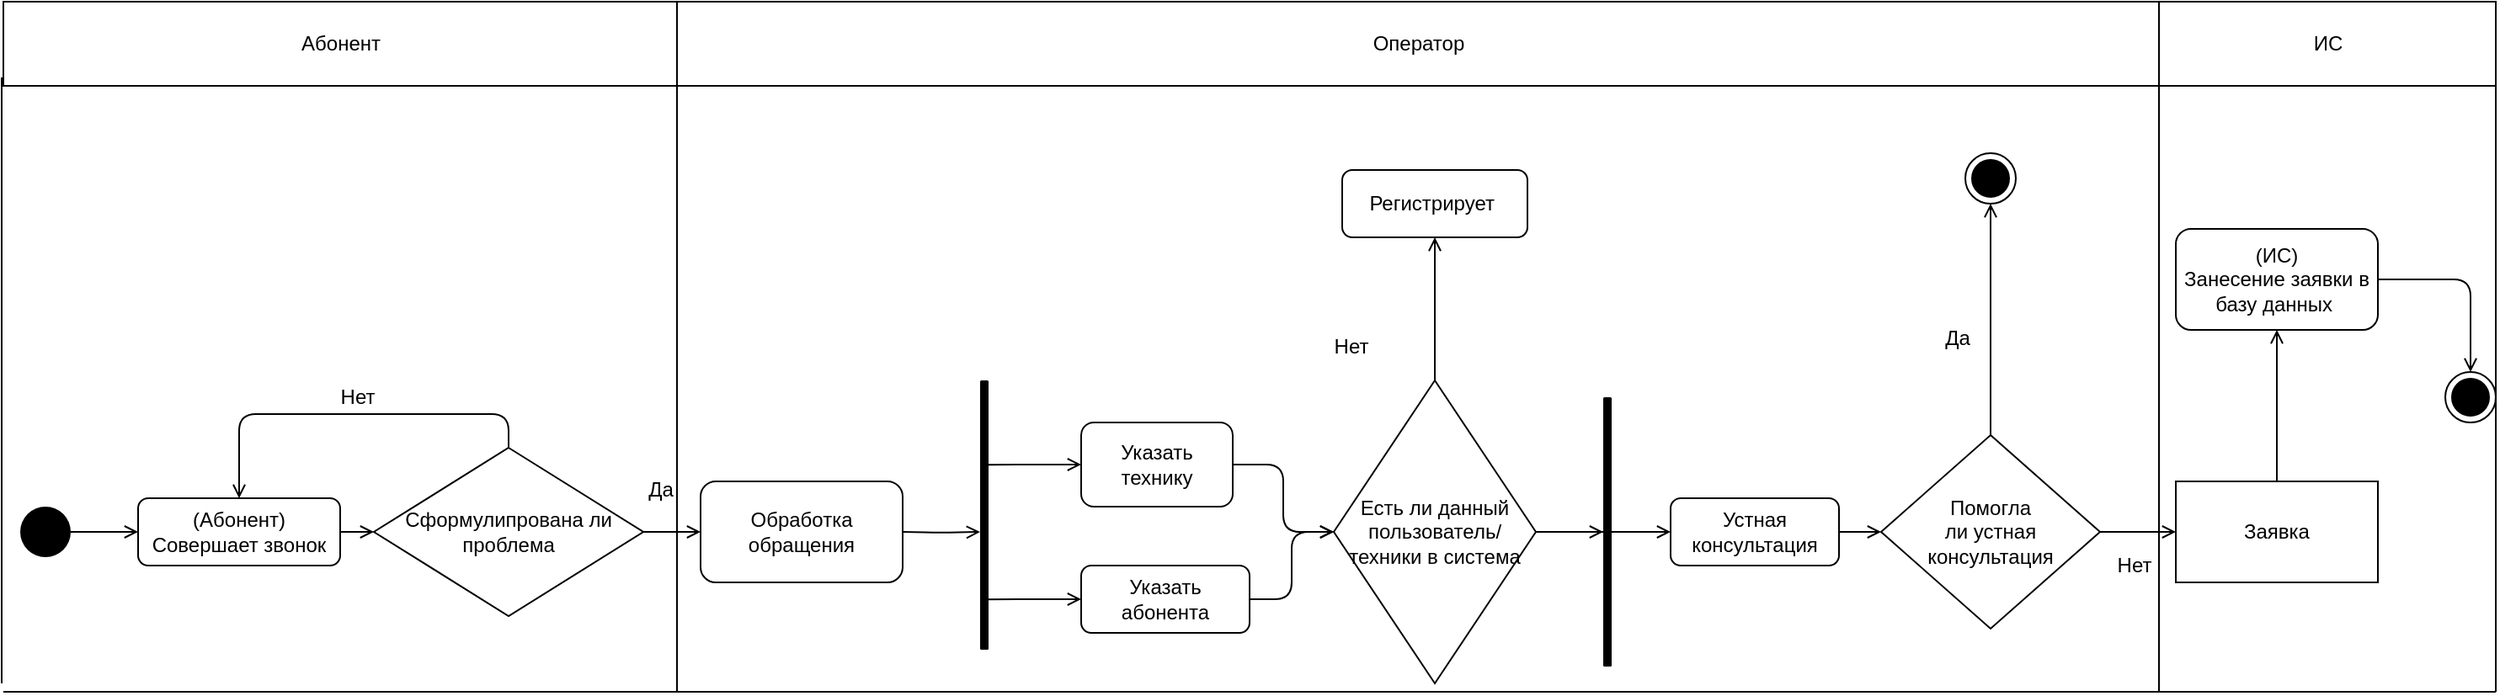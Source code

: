 <mxfile version="14.1.2" type="github" pages="4">
  <diagram id="dMZ0kmUw3PBsIGC8fK4_" name="Страница 1">
    <mxGraphModel dx="2013" dy="645" grid="1" gridSize="10" guides="1" tooltips="1" connect="1" arrows="1" fold="1" page="1" pageScale="1" pageWidth="827" pageHeight="1169" math="0" shadow="0">
      <root>
        <mxCell id="0" />
        <mxCell id="1" parent="0" />
        <mxCell id="kbv3keUjFInM8lNe4cfh-9" style="edgeStyle=orthogonalEdgeStyle;curved=0;rounded=1;sketch=0;orthogonalLoop=1;jettySize=auto;html=1;exitX=1;exitY=0.5;exitDx=0;exitDy=0;entryX=0;entryY=0.5;entryDx=0;entryDy=0;endArrow=open;endFill=0;" parent="1" source="kbv3keUjFInM8lNe4cfh-7" target="kbv3keUjFInM8lNe4cfh-8" edge="1">
          <mxGeometry relative="1" as="geometry" />
        </mxCell>
        <mxCell id="kbv3keUjFInM8lNe4cfh-7" value="(Абонент)&lt;br&gt;Совершает звонок" style="rounded=1;whiteSpace=wrap;html=1;" parent="1" vertex="1">
          <mxGeometry x="80" y="565" width="120" height="40" as="geometry" />
        </mxCell>
        <mxCell id="kbv3keUjFInM8lNe4cfh-10" style="edgeStyle=orthogonalEdgeStyle;curved=0;rounded=1;sketch=0;orthogonalLoop=1;jettySize=auto;html=1;exitX=1;exitY=0.5;exitDx=0;exitDy=0;endArrow=open;endFill=0;entryX=0;entryY=0.5;entryDx=0;entryDy=0;" parent="1" source="kbv3keUjFInM8lNe4cfh-8" target="kbv3keUjFInM8lNe4cfh-11" edge="1">
          <mxGeometry relative="1" as="geometry">
            <mxPoint x="440" y="340" as="targetPoint" />
          </mxGeometry>
        </mxCell>
        <mxCell id="kbv3keUjFInM8lNe4cfh-15" style="edgeStyle=orthogonalEdgeStyle;curved=0;rounded=1;sketch=0;orthogonalLoop=1;jettySize=auto;html=1;exitX=0.5;exitY=0;exitDx=0;exitDy=0;entryX=0.5;entryY=0;entryDx=0;entryDy=0;endArrow=open;endFill=0;" parent="1" source="kbv3keUjFInM8lNe4cfh-8" target="kbv3keUjFInM8lNe4cfh-7" edge="1">
          <mxGeometry relative="1" as="geometry" />
        </mxCell>
        <mxCell id="kbv3keUjFInM8lNe4cfh-8" value="Сформулипрована ли проблема" style="rhombus;whiteSpace=wrap;html=1;" parent="1" vertex="1">
          <mxGeometry x="220" y="535" width="160" height="100" as="geometry" />
        </mxCell>
        <mxCell id="kbv3keUjFInM8lNe4cfh-11" value="Обработка обращения" style="rounded=1;whiteSpace=wrap;html=1;sketch=0;" parent="1" vertex="1">
          <mxGeometry x="414" y="555" width="120" height="60" as="geometry" />
        </mxCell>
        <mxCell id="kbv3keUjFInM8lNe4cfh-20" style="edgeStyle=orthogonalEdgeStyle;curved=0;rounded=1;sketch=0;orthogonalLoop=1;jettySize=auto;html=1;exitX=1;exitY=0.5;exitDx=0;exitDy=0;entryX=0;entryY=0.5;entryDx=0;entryDy=0;endArrow=open;endFill=0;" parent="1" source="kbv3keUjFInM8lNe4cfh-51" target="kbv3keUjFInM8lNe4cfh-7" edge="1">
          <mxGeometry relative="1" as="geometry">
            <mxPoint x="100" y="660.0" as="sourcePoint" />
          </mxGeometry>
        </mxCell>
        <mxCell id="kbv3keUjFInM8lNe4cfh-80" value="" style="edgeStyle=orthogonalEdgeStyle;curved=0;rounded=1;sketch=0;orthogonalLoop=1;jettySize=auto;html=1;startArrow=open;startFill=0;endArrow=none;endFill=0;" parent="1" target="kbv3keUjFInM8lNe4cfh-11" edge="1">
          <mxGeometry relative="1" as="geometry">
            <mxPoint x="580" y="585" as="sourcePoint" />
          </mxGeometry>
        </mxCell>
        <mxCell id="kbv3keUjFInM8lNe4cfh-22" value="" style="html=1;points=[];perimeter=orthogonalPerimeter;fillColor=#000000;strokeColor=none;rounded=1;sketch=0;" parent="1" vertex="1">
          <mxGeometry x="580" y="495" width="5" height="160" as="geometry" />
        </mxCell>
        <mxCell id="kbv3keUjFInM8lNe4cfh-29" style="edgeStyle=orthogonalEdgeStyle;curved=0;rounded=1;sketch=0;orthogonalLoop=1;jettySize=auto;html=1;exitX=0;exitY=0.5;exitDx=0;exitDy=0;entryX=1;entryY=0.313;entryDx=0;entryDy=0;entryPerimeter=0;endArrow=none;endFill=0;startArrow=open;startFill=0;" parent="1" source="kbv3keUjFInM8lNe4cfh-25" target="kbv3keUjFInM8lNe4cfh-22" edge="1">
          <mxGeometry relative="1" as="geometry" />
        </mxCell>
        <mxCell id="kbv3keUjFInM8lNe4cfh-34" style="edgeStyle=orthogonalEdgeStyle;curved=0;rounded=1;sketch=0;orthogonalLoop=1;jettySize=auto;html=1;exitX=1;exitY=0.5;exitDx=0;exitDy=0;startArrow=none;startFill=0;endArrow=open;endFill=0;" parent="1" source="kbv3keUjFInM8lNe4cfh-25" target="kbv3keUjFInM8lNe4cfh-32" edge="1">
          <mxGeometry relative="1" as="geometry" />
        </mxCell>
        <mxCell id="kbv3keUjFInM8lNe4cfh-25" value="Указать технику" style="rounded=1;whiteSpace=wrap;html=1;sketch=0;" parent="1" vertex="1">
          <mxGeometry x="640" y="520" width="90" height="50" as="geometry" />
        </mxCell>
        <mxCell id="kbv3keUjFInM8lNe4cfh-28" style="edgeStyle=orthogonalEdgeStyle;curved=0;rounded=1;sketch=0;orthogonalLoop=1;jettySize=auto;html=1;exitX=0;exitY=0.5;exitDx=0;exitDy=0;entryX=0.8;entryY=0.813;entryDx=0;entryDy=0;entryPerimeter=0;endArrow=none;endFill=0;startArrow=open;startFill=0;" parent="1" source="kbv3keUjFInM8lNe4cfh-27" target="kbv3keUjFInM8lNe4cfh-22" edge="1">
          <mxGeometry relative="1" as="geometry" />
        </mxCell>
        <mxCell id="kbv3keUjFInM8lNe4cfh-35" style="edgeStyle=orthogonalEdgeStyle;curved=0;rounded=1;sketch=0;orthogonalLoop=1;jettySize=auto;html=1;exitX=1;exitY=0.5;exitDx=0;exitDy=0;entryX=0;entryY=0.5;entryDx=0;entryDy=0;startArrow=none;startFill=0;endArrow=open;endFill=0;" parent="1" source="kbv3keUjFInM8lNe4cfh-27" target="kbv3keUjFInM8lNe4cfh-32" edge="1">
          <mxGeometry relative="1" as="geometry" />
        </mxCell>
        <mxCell id="kbv3keUjFInM8lNe4cfh-27" value="Указать абонента" style="rounded=1;whiteSpace=wrap;html=1;sketch=0;" parent="1" vertex="1">
          <mxGeometry x="640" y="605" width="100" height="40" as="geometry" />
        </mxCell>
        <mxCell id="kbv3keUjFInM8lNe4cfh-37" style="edgeStyle=orthogonalEdgeStyle;curved=0;rounded=1;sketch=0;orthogonalLoop=1;jettySize=auto;html=1;exitX=0.5;exitY=0;exitDx=0;exitDy=0;entryX=0.5;entryY=1;entryDx=0;entryDy=0;startArrow=none;startFill=0;endArrow=open;endFill=0;" parent="1" source="kbv3keUjFInM8lNe4cfh-32" target="kbv3keUjFInM8lNe4cfh-36" edge="1">
          <mxGeometry relative="1" as="geometry" />
        </mxCell>
        <mxCell id="kbv3keUjFInM8lNe4cfh-39" style="edgeStyle=orthogonalEdgeStyle;curved=0;rounded=1;sketch=0;orthogonalLoop=1;jettySize=auto;html=1;exitX=1;exitY=0.5;exitDx=0;exitDy=0;startArrow=none;startFill=0;endArrow=open;endFill=0;" parent="1" edge="1">
          <mxGeometry relative="1" as="geometry">
            <mxPoint x="1070" y="585" as="targetPoint" />
            <mxPoint x="1070" y="585" as="sourcePoint" />
          </mxGeometry>
        </mxCell>
        <mxCell id="kbv3keUjFInM8lNe4cfh-32" value="Есть ли данный пользователь/техники в система" style="rhombus;whiteSpace=wrap;html=1;" parent="1" vertex="1">
          <mxGeometry x="790" y="495" width="120" height="180" as="geometry" />
        </mxCell>
        <mxCell id="kbv3keUjFInM8lNe4cfh-36" value="Регистрирует&amp;nbsp;" style="rounded=1;whiteSpace=wrap;html=1;sketch=0;" parent="1" vertex="1">
          <mxGeometry x="795" y="370" width="110" height="40" as="geometry" />
        </mxCell>
        <mxCell id="kbv3keUjFInM8lNe4cfh-38" value="Нет" style="text;html=1;align=center;verticalAlign=middle;resizable=0;points=[];autosize=1;" parent="1" vertex="1">
          <mxGeometry x="780" y="465" width="40" height="20" as="geometry" />
        </mxCell>
        <mxCell id="kbv3keUjFInM8lNe4cfh-74" value="" style="edgeStyle=orthogonalEdgeStyle;curved=0;rounded=1;sketch=0;orthogonalLoop=1;jettySize=auto;html=1;startArrow=open;startFill=0;endArrow=none;endFill=0;" parent="1" source="kbv3keUjFInM8lNe4cfh-40" target="kbv3keUjFInM8lNe4cfh-32" edge="1">
          <mxGeometry relative="1" as="geometry" />
        </mxCell>
        <mxCell id="kbv3keUjFInM8lNe4cfh-40" value="" style="html=1;points=[];perimeter=orthogonalPerimeter;fillColor=#000000;strokeColor=none;rounded=1;sketch=0;" parent="1" vertex="1">
          <mxGeometry x="950" y="505" width="5" height="160" as="geometry" />
        </mxCell>
        <mxCell id="kbv3keUjFInM8lNe4cfh-56" style="edgeStyle=orthogonalEdgeStyle;curved=0;rounded=1;sketch=0;orthogonalLoop=1;jettySize=auto;html=1;exitX=0.5;exitY=0;exitDx=0;exitDy=0;entryX=0.5;entryY=1;entryDx=0;entryDy=0;startArrow=none;startFill=0;endArrow=open;endFill=0;" parent="1" source="kbv3keUjFInM8lNe4cfh-41" target="kbv3keUjFInM8lNe4cfh-55" edge="1">
          <mxGeometry relative="1" as="geometry" />
        </mxCell>
        <mxCell id="kbv3keUjFInM8lNe4cfh-79" value="" style="edgeStyle=orthogonalEdgeStyle;curved=0;rounded=1;sketch=0;orthogonalLoop=1;jettySize=auto;html=1;startArrow=open;startFill=0;endArrow=none;endFill=0;" parent="1" source="kbv3keUjFInM8lNe4cfh-41" target="kbv3keUjFInM8lNe4cfh-44" edge="1">
          <mxGeometry relative="1" as="geometry" />
        </mxCell>
        <mxCell id="kbv3keUjFInM8lNe4cfh-41" value="Заявка" style="rounded=0;whiteSpace=wrap;html=1;sketch=0;" parent="1" vertex="1">
          <mxGeometry x="1290" y="555" width="120" height="60" as="geometry" />
        </mxCell>
        <mxCell id="kbv3keUjFInM8lNe4cfh-46" style="edgeStyle=orthogonalEdgeStyle;curved=0;rounded=1;sketch=0;orthogonalLoop=1;jettySize=auto;html=1;exitX=0.5;exitY=0;exitDx=0;exitDy=0;startArrow=none;startFill=0;endArrow=open;endFill=0;entryX=0.5;entryY=1;entryDx=0;entryDy=0;" parent="1" source="kbv3keUjFInM8lNe4cfh-44" target="kbv3keUjFInM8lNe4cfh-47" edge="1">
          <mxGeometry relative="1" as="geometry">
            <mxPoint x="1310" y="440" as="targetPoint" />
          </mxGeometry>
        </mxCell>
        <mxCell id="kbv3keUjFInM8lNe4cfh-47" value="" style="ellipse;html=1;shape=endState;fillColor=#000000;strokeColor=#000000;rounded=1;sketch=0;" parent="1" vertex="1">
          <mxGeometry x="1165" y="360" width="30" height="30" as="geometry" />
        </mxCell>
        <mxCell id="kbv3keUjFInM8lNe4cfh-50" value="Нет" style="text;html=1;align=center;verticalAlign=middle;resizable=0;points=[];autosize=1;" parent="1" vertex="1">
          <mxGeometry x="1245" y="595" width="40" height="20" as="geometry" />
        </mxCell>
        <mxCell id="kbv3keUjFInM8lNe4cfh-51" value="" style="ellipse;fillColor=#000000;strokeColor=none;rounded=0;sketch=0;" parent="1" vertex="1">
          <mxGeometry x="10" y="570" width="30" height="30" as="geometry" />
        </mxCell>
        <mxCell id="kbv3keUjFInM8lNe4cfh-76" value="" style="edgeStyle=orthogonalEdgeStyle;curved=0;rounded=1;sketch=0;orthogonalLoop=1;jettySize=auto;html=1;startArrow=open;startFill=0;endArrow=none;endFill=0;" parent="1" source="kbv3keUjFInM8lNe4cfh-44" target="kbv3keUjFInM8lNe4cfh-73" edge="1">
          <mxGeometry relative="1" as="geometry" />
        </mxCell>
        <mxCell id="kbv3keUjFInM8lNe4cfh-44" value="Помогла&lt;br&gt;ли устная консультация" style="rhombus;whiteSpace=wrap;html=1;" parent="1" vertex="1">
          <mxGeometry x="1115" y="527.5" width="130" height="115" as="geometry" />
        </mxCell>
        <mxCell id="kbv3keUjFInM8lNe4cfh-55" value="(ИС)&lt;br&gt;Занесение заявки в базу данных&amp;nbsp;" style="rounded=1;whiteSpace=wrap;html=1;sketch=0;" parent="1" vertex="1">
          <mxGeometry x="1290" y="405" width="120" height="60" as="geometry" />
        </mxCell>
        <mxCell id="kbv3keUjFInM8lNe4cfh-58" value="" style="ellipse;html=1;shape=endState;fillColor=#000000;strokeColor=#000000;rounded=1;sketch=0;" parent="1" vertex="1">
          <mxGeometry x="1450" y="490" width="30" height="30" as="geometry" />
        </mxCell>
        <mxCell id="kbv3keUjFInM8lNe4cfh-59" style="edgeStyle=orthogonalEdgeStyle;curved=0;rounded=1;sketch=0;orthogonalLoop=1;jettySize=auto;html=1;exitX=1;exitY=0.5;exitDx=0;exitDy=0;startArrow=none;startFill=0;endArrow=open;endFill=0;" parent="1" source="kbv3keUjFInM8lNe4cfh-55" target="kbv3keUjFInM8lNe4cfh-58" edge="1">
          <mxGeometry relative="1" as="geometry">
            <mxPoint x="1440" y="509.714" as="targetPoint" />
            <mxPoint x="1360" y="510" as="sourcePoint" />
          </mxGeometry>
        </mxCell>
        <mxCell id="kbv3keUjFInM8lNe4cfh-61" value="Абонент" style="html=1;rounded=0;sketch=0;" parent="1" vertex="1">
          <mxGeometry y="270" width="400" height="50" as="geometry" />
        </mxCell>
        <mxCell id="kbv3keUjFInM8lNe4cfh-63" value="Да" style="text;html=1;align=center;verticalAlign=middle;resizable=0;points=[];autosize=1;" parent="1" vertex="1">
          <mxGeometry x="375" y="550" width="30" height="20" as="geometry" />
        </mxCell>
        <mxCell id="kbv3keUjFInM8lNe4cfh-64" value="Нет" style="text;html=1;align=center;verticalAlign=middle;resizable=0;points=[];autosize=1;" parent="1" vertex="1">
          <mxGeometry x="190" y="495" width="40" height="20" as="geometry" />
        </mxCell>
        <mxCell id="kbv3keUjFInM8lNe4cfh-65" value="Оператор" style="html=1;rounded=0;sketch=0;" parent="1" vertex="1">
          <mxGeometry x="400" y="270" width="880" height="50" as="geometry" />
        </mxCell>
        <mxCell id="kbv3keUjFInM8lNe4cfh-72" value="ИС" style="html=1;rounded=0;sketch=0;" parent="1" vertex="1">
          <mxGeometry x="1280" y="270" width="200" height="50" as="geometry" />
        </mxCell>
        <mxCell id="kbv3keUjFInM8lNe4cfh-75" value="" style="edgeStyle=orthogonalEdgeStyle;curved=0;rounded=1;sketch=0;orthogonalLoop=1;jettySize=auto;html=1;startArrow=open;startFill=0;endArrow=none;endFill=0;" parent="1" source="kbv3keUjFInM8lNe4cfh-73" target="kbv3keUjFInM8lNe4cfh-32" edge="1">
          <mxGeometry relative="1" as="geometry" />
        </mxCell>
        <mxCell id="kbv3keUjFInM8lNe4cfh-73" value="Устная консультация" style="rounded=1;whiteSpace=wrap;html=1;sketch=0;" parent="1" vertex="1">
          <mxGeometry x="990" y="565" width="100" height="40" as="geometry" />
        </mxCell>
        <mxCell id="kbv3keUjFInM8lNe4cfh-78" value="Да" style="text;html=1;align=center;verticalAlign=middle;resizable=0;points=[];autosize=1;" parent="1" vertex="1">
          <mxGeometry x="1145" y="460" width="30" height="20" as="geometry" />
        </mxCell>
        <mxCell id="kbv3keUjFInM8lNe4cfh-83" value="" style="endArrow=none;html=1;entryX=0;entryY=1;entryDx=0;entryDy=0;" parent="1" target="kbv3keUjFInM8lNe4cfh-65" edge="1">
          <mxGeometry width="50" height="50" relative="1" as="geometry">
            <mxPoint x="400" y="680" as="sourcePoint" />
            <mxPoint x="540" y="450" as="targetPoint" />
          </mxGeometry>
        </mxCell>
        <mxCell id="kbv3keUjFInM8lNe4cfh-84" value="" style="endArrow=none;html=1;entryX=0;entryY=1;entryDx=0;entryDy=0;" parent="1" edge="1">
          <mxGeometry width="50" height="50" relative="1" as="geometry">
            <mxPoint x="-1" y="675.0" as="sourcePoint" />
            <mxPoint x="-1" y="315" as="targetPoint" />
          </mxGeometry>
        </mxCell>
        <mxCell id="kbv3keUjFInM8lNe4cfh-85" value="" style="endArrow=none;html=1;entryX=0;entryY=1;entryDx=0;entryDy=0;" parent="1" edge="1">
          <mxGeometry width="50" height="50" relative="1" as="geometry">
            <mxPoint x="1280" y="680.0" as="sourcePoint" />
            <mxPoint x="1280" y="320" as="targetPoint" />
          </mxGeometry>
        </mxCell>
        <mxCell id="kbv3keUjFInM8lNe4cfh-86" value="" style="endArrow=none;html=1;entryX=0;entryY=1;entryDx=0;entryDy=0;" parent="1" edge="1">
          <mxGeometry width="50" height="50" relative="1" as="geometry">
            <mxPoint x="1480" y="680.0" as="sourcePoint" />
            <mxPoint x="1480" y="320" as="targetPoint" />
          </mxGeometry>
        </mxCell>
        <mxCell id="kbv3keUjFInM8lNe4cfh-87" value="" style="endArrow=none;html=1;" parent="1" edge="1">
          <mxGeometry width="50" height="50" relative="1" as="geometry">
            <mxPoint y="680" as="sourcePoint" />
            <mxPoint x="1480" y="680" as="targetPoint" />
          </mxGeometry>
        </mxCell>
      </root>
    </mxGraphModel>
  </diagram>
  <diagram id="2aEOWQZ2vACusORc6lci" name="Страница 2">
    <mxGraphModel dx="1186" dy="645" grid="1" gridSize="10" guides="1" tooltips="1" connect="1" arrows="1" fold="1" page="1" pageScale="1" pageWidth="827" pageHeight="1169" math="0" shadow="0">
      <root>
        <mxCell id="OSRMty_R7psP0_w_z1_h-0" />
        <mxCell id="OSRMty_R7psP0_w_z1_h-1" parent="OSRMty_R7psP0_w_z1_h-0" />
        <mxCell id="i46qUyYU0RwxoxC5pdWs-0" style="edgeStyle=orthogonalEdgeStyle;curved=0;rounded=1;sketch=0;orthogonalLoop=1;jettySize=auto;html=1;exitX=1;exitY=0.5;exitDx=0;exitDy=0;entryX=0;entryY=0.5;entryDx=0;entryDy=0;endArrow=open;endFill=0;" edge="1" parent="OSRMty_R7psP0_w_z1_h-1" source="i46qUyYU0RwxoxC5pdWs-1" target="i46qUyYU0RwxoxC5pdWs-3">
          <mxGeometry relative="1" as="geometry" />
        </mxCell>
        <mxCell id="i46qUyYU0RwxoxC5pdWs-1" value="(Абонент)&lt;br&gt;Совершает звонок" style="rounded=1;whiteSpace=wrap;html=1;" vertex="1" parent="OSRMty_R7psP0_w_z1_h-1">
          <mxGeometry x="230" y="320" width="120" height="40" as="geometry" />
        </mxCell>
        <mxCell id="i46qUyYU0RwxoxC5pdWs-2" style="edgeStyle=orthogonalEdgeStyle;curved=0;rounded=1;sketch=0;orthogonalLoop=1;jettySize=auto;html=1;exitX=0.5;exitY=0;exitDx=0;exitDy=0;entryX=0.5;entryY=0;entryDx=0;entryDy=0;endArrow=open;endFill=0;" edge="1" parent="OSRMty_R7psP0_w_z1_h-1" source="i46qUyYU0RwxoxC5pdWs-3" target="i46qUyYU0RwxoxC5pdWs-1">
          <mxGeometry relative="1" as="geometry" />
        </mxCell>
        <mxCell id="i46qUyYU0RwxoxC5pdWs-3" value="Сформулипрована ли проблема" style="rhombus;whiteSpace=wrap;html=1;" vertex="1" parent="OSRMty_R7psP0_w_z1_h-1">
          <mxGeometry x="370" y="290" width="160" height="100" as="geometry" />
        </mxCell>
        <mxCell id="i46qUyYU0RwxoxC5pdWs-4" style="edgeStyle=orthogonalEdgeStyle;curved=0;rounded=1;sketch=0;orthogonalLoop=1;jettySize=auto;html=1;exitX=1;exitY=0.5;exitDx=0;exitDy=0;entryX=0;entryY=0.5;entryDx=0;entryDy=0;endArrow=open;endFill=0;" edge="1" parent="OSRMty_R7psP0_w_z1_h-1" target="i46qUyYU0RwxoxC5pdWs-1">
          <mxGeometry relative="1" as="geometry">
            <mxPoint x="190" y="340" as="sourcePoint" />
          </mxGeometry>
        </mxCell>
        <mxCell id="i46qUyYU0RwxoxC5pdWs-5" value="Нет" style="text;html=1;align=center;verticalAlign=middle;resizable=0;points=[];autosize=1;" vertex="1" parent="OSRMty_R7psP0_w_z1_h-1">
          <mxGeometry x="340" y="250" width="40" height="20" as="geometry" />
        </mxCell>
        <mxCell id="oHsRJ-2U7GzlZ_MLyaQh-0" style="edgeStyle=orthogonalEdgeStyle;curved=0;rounded=1;sketch=0;orthogonalLoop=1;jettySize=auto;html=1;exitX=1;exitY=0.5;exitDx=0;exitDy=0;entryX=0;entryY=0.5;entryDx=0;entryDy=0;endArrow=open;endFill=0;" edge="1" parent="OSRMty_R7psP0_w_z1_h-1" source="oHsRJ-2U7GzlZ_MLyaQh-1" target="oHsRJ-2U7GzlZ_MLyaQh-3">
          <mxGeometry relative="1" as="geometry" />
        </mxCell>
        <mxCell id="oHsRJ-2U7GzlZ_MLyaQh-1" value="(Абонент)&lt;br&gt;Совершает звонок" style="rounded=1;whiteSpace=wrap;html=1;" vertex="1" parent="OSRMty_R7psP0_w_z1_h-1">
          <mxGeometry x="230" y="320" width="120" height="40" as="geometry" />
        </mxCell>
        <mxCell id="oHsRJ-2U7GzlZ_MLyaQh-2" style="edgeStyle=orthogonalEdgeStyle;curved=0;rounded=1;sketch=0;orthogonalLoop=1;jettySize=auto;html=1;exitX=0.5;exitY=0;exitDx=0;exitDy=0;entryX=0.5;entryY=0;entryDx=0;entryDy=0;endArrow=open;endFill=0;" edge="1" parent="OSRMty_R7psP0_w_z1_h-1" source="oHsRJ-2U7GzlZ_MLyaQh-3" target="oHsRJ-2U7GzlZ_MLyaQh-1">
          <mxGeometry relative="1" as="geometry" />
        </mxCell>
        <mxCell id="oHsRJ-2U7GzlZ_MLyaQh-3" value="Сформулипрована ли проблема" style="rhombus;whiteSpace=wrap;html=1;" vertex="1" parent="OSRMty_R7psP0_w_z1_h-1">
          <mxGeometry x="370" y="290" width="160" height="100" as="geometry" />
        </mxCell>
        <mxCell id="oHsRJ-2U7GzlZ_MLyaQh-4" style="edgeStyle=orthogonalEdgeStyle;curved=0;rounded=1;sketch=0;orthogonalLoop=1;jettySize=auto;html=1;exitX=1;exitY=0.5;exitDx=0;exitDy=0;entryX=0;entryY=0.5;entryDx=0;entryDy=0;endArrow=open;endFill=0;" edge="1" parent="OSRMty_R7psP0_w_z1_h-1" source="oHsRJ-2U7GzlZ_MLyaQh-5" target="oHsRJ-2U7GzlZ_MLyaQh-1">
          <mxGeometry relative="1" as="geometry">
            <mxPoint x="250" y="415.0" as="sourcePoint" />
          </mxGeometry>
        </mxCell>
        <mxCell id="oHsRJ-2U7GzlZ_MLyaQh-5" value="" style="ellipse;fillColor=#000000;strokeColor=none;rounded=0;sketch=0;" vertex="1" parent="OSRMty_R7psP0_w_z1_h-1">
          <mxGeometry x="160" y="325" width="30" height="30" as="geometry" />
        </mxCell>
        <mxCell id="3Prb6uu0wLT552GgA5c9-0" value="" style="endArrow=classic;html=1;exitX=1;exitY=0.5;exitDx=0;exitDy=0;" edge="1" parent="OSRMty_R7psP0_w_z1_h-1" source="oHsRJ-2U7GzlZ_MLyaQh-3">
          <mxGeometry width="50" height="50" relative="1" as="geometry">
            <mxPoint x="620" y="500" as="sourcePoint" />
            <mxPoint x="600" y="340" as="targetPoint" />
          </mxGeometry>
        </mxCell>
        <mxCell id="3Prb6uu0wLT552GgA5c9-1" value="Да" style="text;html=1;align=center;verticalAlign=middle;resizable=0;points=[];autosize=1;" vertex="1" parent="OSRMty_R7psP0_w_z1_h-1">
          <mxGeometry x="535" y="310" width="30" height="20" as="geometry" />
        </mxCell>
        <mxCell id="3IFJru0zm5tjIJryzeE1-0" value="" style="ellipse;html=1;shape=endState;fillColor=#000000;strokeColor=#000000;rounded=1;sketch=0;" vertex="1" parent="OSRMty_R7psP0_w_z1_h-1">
          <mxGeometry x="600" y="325" width="30" height="30" as="geometry" />
        </mxCell>
        <mxCell id="Xffabt-WnTVcT1OzzFPx-0" value="Абонент" style="html=1;rounded=0;sketch=0;" vertex="1" parent="OSRMty_R7psP0_w_z1_h-1">
          <mxGeometry x="160" y="150" width="480" height="50" as="geometry" />
        </mxCell>
      </root>
    </mxGraphModel>
  </diagram>
  <diagram id="5piJhIT1UdgOrQXVaUlX" name="Страница 3">
    <mxGraphModel dx="2013" dy="645" grid="1" gridSize="10" guides="1" tooltips="1" connect="1" arrows="1" fold="1" page="1" pageScale="1" pageWidth="827" pageHeight="1169" math="0" shadow="0">
      <root>
        <mxCell id="AZvBUfCuMK3QgeYiaj7d-0" />
        <mxCell id="AZvBUfCuMK3QgeYiaj7d-1" parent="AZvBUfCuMK3QgeYiaj7d-0" />
        <mxCell id="gYFxyXqqvJznAUFEWDnI-0" value="Обработка обращения" style="rounded=1;whiteSpace=wrap;html=1;sketch=0;" vertex="1" parent="AZvBUfCuMK3QgeYiaj7d-1">
          <mxGeometry x="20" y="345" width="120" height="60" as="geometry" />
        </mxCell>
        <mxCell id="gYFxyXqqvJznAUFEWDnI-1" value="" style="edgeStyle=orthogonalEdgeStyle;curved=0;rounded=1;sketch=0;orthogonalLoop=1;jettySize=auto;html=1;startArrow=open;startFill=0;endArrow=none;endFill=0;" edge="1" parent="AZvBUfCuMK3QgeYiaj7d-1" target="gYFxyXqqvJznAUFEWDnI-0">
          <mxGeometry relative="1" as="geometry">
            <mxPoint x="186" y="375" as="sourcePoint" />
          </mxGeometry>
        </mxCell>
        <mxCell id="gYFxyXqqvJznAUFEWDnI-2" value="" style="html=1;points=[];perimeter=orthogonalPerimeter;fillColor=#000000;strokeColor=none;rounded=1;sketch=0;" vertex="1" parent="AZvBUfCuMK3QgeYiaj7d-1">
          <mxGeometry x="186" y="285" width="5" height="160" as="geometry" />
        </mxCell>
        <mxCell id="gYFxyXqqvJznAUFEWDnI-3" style="edgeStyle=orthogonalEdgeStyle;curved=0;rounded=1;sketch=0;orthogonalLoop=1;jettySize=auto;html=1;exitX=0;exitY=0.5;exitDx=0;exitDy=0;entryX=1;entryY=0.313;entryDx=0;entryDy=0;entryPerimeter=0;endArrow=none;endFill=0;startArrow=open;startFill=0;" edge="1" parent="AZvBUfCuMK3QgeYiaj7d-1" source="gYFxyXqqvJznAUFEWDnI-5" target="gYFxyXqqvJznAUFEWDnI-2">
          <mxGeometry relative="1" as="geometry" />
        </mxCell>
        <mxCell id="gYFxyXqqvJznAUFEWDnI-4" style="edgeStyle=orthogonalEdgeStyle;curved=0;rounded=1;sketch=0;orthogonalLoop=1;jettySize=auto;html=1;exitX=1;exitY=0.5;exitDx=0;exitDy=0;startArrow=none;startFill=0;endArrow=open;endFill=0;" edge="1" parent="AZvBUfCuMK3QgeYiaj7d-1" source="gYFxyXqqvJznAUFEWDnI-5" target="gYFxyXqqvJznAUFEWDnI-11">
          <mxGeometry relative="1" as="geometry" />
        </mxCell>
        <mxCell id="gYFxyXqqvJznAUFEWDnI-5" value="Указать технику" style="rounded=1;whiteSpace=wrap;html=1;sketch=0;" vertex="1" parent="AZvBUfCuMK3QgeYiaj7d-1">
          <mxGeometry x="246" y="310" width="90" height="50" as="geometry" />
        </mxCell>
        <mxCell id="gYFxyXqqvJznAUFEWDnI-6" style="edgeStyle=orthogonalEdgeStyle;curved=0;rounded=1;sketch=0;orthogonalLoop=1;jettySize=auto;html=1;exitX=0;exitY=0.5;exitDx=0;exitDy=0;entryX=0.8;entryY=0.813;entryDx=0;entryDy=0;entryPerimeter=0;endArrow=none;endFill=0;startArrow=open;startFill=0;" edge="1" parent="AZvBUfCuMK3QgeYiaj7d-1" source="gYFxyXqqvJznAUFEWDnI-8" target="gYFxyXqqvJznAUFEWDnI-2">
          <mxGeometry relative="1" as="geometry" />
        </mxCell>
        <mxCell id="gYFxyXqqvJznAUFEWDnI-7" style="edgeStyle=orthogonalEdgeStyle;curved=0;rounded=1;sketch=0;orthogonalLoop=1;jettySize=auto;html=1;exitX=1;exitY=0.5;exitDx=0;exitDy=0;entryX=0;entryY=0.5;entryDx=0;entryDy=0;startArrow=none;startFill=0;endArrow=open;endFill=0;" edge="1" parent="AZvBUfCuMK3QgeYiaj7d-1" source="gYFxyXqqvJznAUFEWDnI-8" target="gYFxyXqqvJznAUFEWDnI-11">
          <mxGeometry relative="1" as="geometry" />
        </mxCell>
        <mxCell id="gYFxyXqqvJznAUFEWDnI-8" value="Указать абонента" style="rounded=1;whiteSpace=wrap;html=1;sketch=0;" vertex="1" parent="AZvBUfCuMK3QgeYiaj7d-1">
          <mxGeometry x="246" y="395" width="100" height="40" as="geometry" />
        </mxCell>
        <mxCell id="gYFxyXqqvJznAUFEWDnI-9" style="edgeStyle=orthogonalEdgeStyle;curved=0;rounded=1;sketch=0;orthogonalLoop=1;jettySize=auto;html=1;exitX=0.5;exitY=0;exitDx=0;exitDy=0;entryX=0.5;entryY=1;entryDx=0;entryDy=0;startArrow=none;startFill=0;endArrow=open;endFill=0;" edge="1" parent="AZvBUfCuMK3QgeYiaj7d-1" source="gYFxyXqqvJznAUFEWDnI-11" target="gYFxyXqqvJznAUFEWDnI-12">
          <mxGeometry relative="1" as="geometry" />
        </mxCell>
        <mxCell id="gYFxyXqqvJznAUFEWDnI-10" style="edgeStyle=orthogonalEdgeStyle;curved=0;rounded=1;sketch=0;orthogonalLoop=1;jettySize=auto;html=1;exitX=1;exitY=0.5;exitDx=0;exitDy=0;startArrow=none;startFill=0;endArrow=open;endFill=0;" edge="1" parent="AZvBUfCuMK3QgeYiaj7d-1">
          <mxGeometry relative="1" as="geometry">
            <mxPoint x="676" y="375" as="targetPoint" />
            <mxPoint x="676" y="375" as="sourcePoint" />
          </mxGeometry>
        </mxCell>
        <mxCell id="gYFxyXqqvJznAUFEWDnI-11" value="Есть ли данный пользователь/техники в система" style="rhombus;whiteSpace=wrap;html=1;" vertex="1" parent="AZvBUfCuMK3QgeYiaj7d-1">
          <mxGeometry x="396" y="285" width="120" height="180" as="geometry" />
        </mxCell>
        <mxCell id="gYFxyXqqvJznAUFEWDnI-25" style="edgeStyle=orthogonalEdgeStyle;rounded=0;orthogonalLoop=1;jettySize=auto;html=1;exitX=1;exitY=0.5;exitDx=0;exitDy=0;entryX=0.25;entryY=0;entryDx=0;entryDy=0;" edge="1" parent="AZvBUfCuMK3QgeYiaj7d-1" source="gYFxyXqqvJznAUFEWDnI-12" target="gYFxyXqqvJznAUFEWDnI-22">
          <mxGeometry relative="1" as="geometry" />
        </mxCell>
        <mxCell id="gYFxyXqqvJznAUFEWDnI-12" value="Регистрирует&amp;nbsp;" style="rounded=1;whiteSpace=wrap;html=1;sketch=0;" vertex="1" parent="AZvBUfCuMK3QgeYiaj7d-1">
          <mxGeometry x="401" y="160" width="110" height="40" as="geometry" />
        </mxCell>
        <mxCell id="gYFxyXqqvJznAUFEWDnI-13" value="Нет" style="text;html=1;align=center;verticalAlign=middle;resizable=0;points=[];autosize=1;" vertex="1" parent="AZvBUfCuMK3QgeYiaj7d-1">
          <mxGeometry x="386" y="255" width="40" height="20" as="geometry" />
        </mxCell>
        <mxCell id="gYFxyXqqvJznAUFEWDnI-14" value="" style="edgeStyle=orthogonalEdgeStyle;curved=0;rounded=1;sketch=0;orthogonalLoop=1;jettySize=auto;html=1;startArrow=open;startFill=0;endArrow=none;endFill=0;" edge="1" parent="AZvBUfCuMK3QgeYiaj7d-1" source="gYFxyXqqvJznAUFEWDnI-15" target="gYFxyXqqvJznAUFEWDnI-11">
          <mxGeometry relative="1" as="geometry" />
        </mxCell>
        <mxCell id="gYFxyXqqvJznAUFEWDnI-15" value="" style="html=1;points=[];perimeter=orthogonalPerimeter;fillColor=#000000;strokeColor=none;rounded=1;sketch=0;" vertex="1" parent="AZvBUfCuMK3QgeYiaj7d-1">
          <mxGeometry x="556" y="295" width="5" height="160" as="geometry" />
        </mxCell>
        <mxCell id="gYFxyXqqvJznAUFEWDnI-16" style="edgeStyle=orthogonalEdgeStyle;curved=0;rounded=1;sketch=0;orthogonalLoop=1;jettySize=auto;html=1;exitX=0.5;exitY=0;exitDx=0;exitDy=0;startArrow=none;startFill=0;endArrow=open;endFill=0;entryX=0.5;entryY=1;entryDx=0;entryDy=0;" edge="1" parent="AZvBUfCuMK3QgeYiaj7d-1" source="gYFxyXqqvJznAUFEWDnI-20" target="gYFxyXqqvJznAUFEWDnI-17">
          <mxGeometry relative="1" as="geometry">
            <mxPoint x="916" y="230" as="targetPoint" />
          </mxGeometry>
        </mxCell>
        <mxCell id="gYFxyXqqvJznAUFEWDnI-17" value="" style="ellipse;html=1;shape=endState;fillColor=#000000;strokeColor=#000000;rounded=1;sketch=0;" vertex="1" parent="AZvBUfCuMK3QgeYiaj7d-1">
          <mxGeometry x="771" y="150" width="30" height="30" as="geometry" />
        </mxCell>
        <mxCell id="gYFxyXqqvJznAUFEWDnI-18" value="Нет" style="text;html=1;align=center;verticalAlign=middle;resizable=0;points=[];autosize=1;" vertex="1" parent="AZvBUfCuMK3QgeYiaj7d-1">
          <mxGeometry x="860" y="345" width="40" height="20" as="geometry" />
        </mxCell>
        <mxCell id="gYFxyXqqvJznAUFEWDnI-19" value="" style="edgeStyle=orthogonalEdgeStyle;curved=0;rounded=1;sketch=0;orthogonalLoop=1;jettySize=auto;html=1;startArrow=open;startFill=0;endArrow=none;endFill=0;" edge="1" parent="AZvBUfCuMK3QgeYiaj7d-1" source="gYFxyXqqvJznAUFEWDnI-20" target="gYFxyXqqvJznAUFEWDnI-22">
          <mxGeometry relative="1" as="geometry" />
        </mxCell>
        <mxCell id="yurEs8Pwb-mxoJ-zW6sh-3" value="" style="edgeStyle=orthogonalEdgeStyle;rounded=0;orthogonalLoop=1;jettySize=auto;html=1;" edge="1" parent="AZvBUfCuMK3QgeYiaj7d-1" source="gYFxyXqqvJznAUFEWDnI-20" target="yurEs8Pwb-mxoJ-zW6sh-2">
          <mxGeometry relative="1" as="geometry" />
        </mxCell>
        <mxCell id="gYFxyXqqvJznAUFEWDnI-20" value="Помогла&lt;br&gt;ли устная консультация" style="rhombus;whiteSpace=wrap;html=1;" vertex="1" parent="AZvBUfCuMK3QgeYiaj7d-1">
          <mxGeometry x="721" y="317.5" width="130" height="115" as="geometry" />
        </mxCell>
        <mxCell id="gYFxyXqqvJznAUFEWDnI-21" value="" style="edgeStyle=orthogonalEdgeStyle;curved=0;rounded=1;sketch=0;orthogonalLoop=1;jettySize=auto;html=1;startArrow=open;startFill=0;endArrow=none;endFill=0;" edge="1" parent="AZvBUfCuMK3QgeYiaj7d-1" source="gYFxyXqqvJznAUFEWDnI-22" target="gYFxyXqqvJznAUFEWDnI-11">
          <mxGeometry relative="1" as="geometry" />
        </mxCell>
        <mxCell id="gYFxyXqqvJznAUFEWDnI-22" value="Устная консультация" style="rounded=1;whiteSpace=wrap;html=1;sketch=0;" vertex="1" parent="AZvBUfCuMK3QgeYiaj7d-1">
          <mxGeometry x="596" y="355" width="100" height="40" as="geometry" />
        </mxCell>
        <mxCell id="gYFxyXqqvJznAUFEWDnI-23" value="Да" style="text;html=1;align=center;verticalAlign=middle;resizable=0;points=[];autosize=1;" vertex="1" parent="AZvBUfCuMK3QgeYiaj7d-1">
          <mxGeometry x="751" y="250" width="30" height="20" as="geometry" />
        </mxCell>
        <mxCell id="yurEs8Pwb-mxoJ-zW6sh-1" value="" style="edgeStyle=orthogonalEdgeStyle;rounded=0;orthogonalLoop=1;jettySize=auto;html=1;" edge="1" parent="AZvBUfCuMK3QgeYiaj7d-1" source="yurEs8Pwb-mxoJ-zW6sh-0" target="gYFxyXqqvJznAUFEWDnI-0">
          <mxGeometry relative="1" as="geometry" />
        </mxCell>
        <mxCell id="yurEs8Pwb-mxoJ-zW6sh-0" value="" style="ellipse;fillColor=#000000;strokeColor=none;rounded=0;sketch=0;" vertex="1" parent="AZvBUfCuMK3QgeYiaj7d-1">
          <mxGeometry x="-70" y="360" width="30" height="30" as="geometry" />
        </mxCell>
        <mxCell id="yurEs8Pwb-mxoJ-zW6sh-2" value="" style="ellipse;html=1;shape=endState;fillColor=#000000;strokeColor=#000000;rounded=1;sketch=0;" vertex="1" parent="AZvBUfCuMK3QgeYiaj7d-1">
          <mxGeometry x="920" y="360" width="30" height="30" as="geometry" />
        </mxCell>
        <mxCell id="AuOq9bo5vGDlk1ytZaio-0" value="Оператор" style="html=1;rounded=0;sketch=0;" vertex="1" parent="AZvBUfCuMK3QgeYiaj7d-1">
          <mxGeometry x="-80" y="30" width="1040" height="50" as="geometry" />
        </mxCell>
      </root>
    </mxGraphModel>
  </diagram>
  <diagram id="OTfN7A2uebjKPFPx_hgy" name="Страница 4">
    <mxGraphModel dx="359" dy="645" grid="1" gridSize="10" guides="1" tooltips="1" connect="1" arrows="1" fold="1" page="1" pageScale="1" pageWidth="827" pageHeight="1169" math="0" shadow="0">
      <root>
        <mxCell id="om3O5mASEm3uRVaxVQ4h-0" />
        <mxCell id="om3O5mASEm3uRVaxVQ4h-1" parent="om3O5mASEm3uRVaxVQ4h-0" />
        <mxCell id="om3O5mASEm3uRVaxVQ4h-2" style="edgeStyle=orthogonalEdgeStyle;curved=0;rounded=1;sketch=0;orthogonalLoop=1;jettySize=auto;html=1;exitX=0.5;exitY=0;exitDx=0;exitDy=0;entryX=0.5;entryY=1;entryDx=0;entryDy=0;startArrow=none;startFill=0;endArrow=open;endFill=0;" edge="1" parent="om3O5mASEm3uRVaxVQ4h-1" source="om3O5mASEm3uRVaxVQ4h-3" target="om3O5mASEm3uRVaxVQ4h-4">
          <mxGeometry relative="1" as="geometry" />
        </mxCell>
        <mxCell id="om3O5mASEm3uRVaxVQ4h-3" value="Заявка" style="rounded=0;whiteSpace=wrap;html=1;sketch=0;" vertex="1" parent="om3O5mASEm3uRVaxVQ4h-1">
          <mxGeometry x="1130" y="405" width="120" height="60" as="geometry" />
        </mxCell>
        <mxCell id="om3O5mASEm3uRVaxVQ4h-4" value="(ИС)&lt;br&gt;Занесение заявки в базу данных&amp;nbsp;" style="rounded=1;whiteSpace=wrap;html=1;sketch=0;" vertex="1" parent="om3O5mASEm3uRVaxVQ4h-1">
          <mxGeometry x="1130" y="255" width="120" height="60" as="geometry" />
        </mxCell>
        <mxCell id="om3O5mASEm3uRVaxVQ4h-5" value="" style="ellipse;html=1;shape=endState;fillColor=#000000;strokeColor=#000000;rounded=1;sketch=0;" vertex="1" parent="om3O5mASEm3uRVaxVQ4h-1">
          <mxGeometry x="1290" y="340" width="30" height="30" as="geometry" />
        </mxCell>
        <mxCell id="om3O5mASEm3uRVaxVQ4h-6" style="edgeStyle=orthogonalEdgeStyle;curved=0;rounded=1;sketch=0;orthogonalLoop=1;jettySize=auto;html=1;exitX=1;exitY=0.5;exitDx=0;exitDy=0;startArrow=none;startFill=0;endArrow=open;endFill=0;" edge="1" parent="om3O5mASEm3uRVaxVQ4h-1" source="om3O5mASEm3uRVaxVQ4h-4" target="om3O5mASEm3uRVaxVQ4h-5">
          <mxGeometry relative="1" as="geometry">
            <mxPoint x="1280" y="359.714" as="targetPoint" />
            <mxPoint x="1200" y="360" as="sourcePoint" />
          </mxGeometry>
        </mxCell>
        <mxCell id="om3O5mASEm3uRVaxVQ4h-7" value="ИС" style="html=1;rounded=0;sketch=0;" vertex="1" parent="om3O5mASEm3uRVaxVQ4h-1">
          <mxGeometry x="1000" y="170" width="360" height="50" as="geometry" />
        </mxCell>
        <mxCell id="-rT9O3XhkEsFXmDtOk1k-1" value="" style="edgeStyle=orthogonalEdgeStyle;rounded=0;orthogonalLoop=1;jettySize=auto;html=1;" edge="1" parent="om3O5mASEm3uRVaxVQ4h-1" source="-rT9O3XhkEsFXmDtOk1k-0" target="om3O5mASEm3uRVaxVQ4h-3">
          <mxGeometry relative="1" as="geometry" />
        </mxCell>
        <mxCell id="-rT9O3XhkEsFXmDtOk1k-0" value="" style="ellipse;fillColor=#000000;strokeColor=none;rounded=0;sketch=0;" vertex="1" parent="om3O5mASEm3uRVaxVQ4h-1">
          <mxGeometry x="1020" y="420" width="30" height="30" as="geometry" />
        </mxCell>
      </root>
    </mxGraphModel>
  </diagram>
</mxfile>
